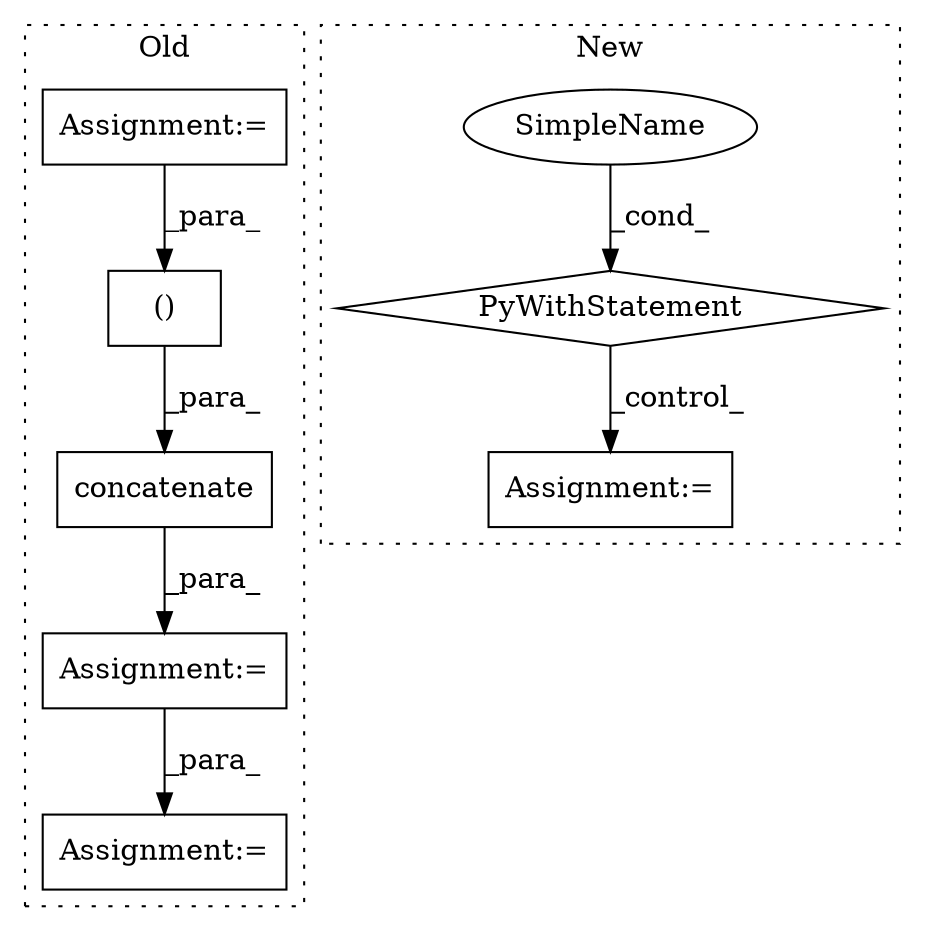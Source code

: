 digraph G {
subgraph cluster0 {
1 [label="concatenate" a="32" s="1974,2023" l="17,2" shape="box"];
5 [label="Assignment:=" a="7" s="1498" l="2" shape="box"];
6 [label="()" a="106" s="1991" l="32" shape="box"];
7 [label="Assignment:=" a="7" s="2033" l="1" shape="box"];
8 [label="Assignment:=" a="7" s="1950" l="1" shape="box"];
label = "Old";
style="dotted";
}
subgraph cluster1 {
2 [label="PyWithStatement" a="104" s="652,719" l="10,2" shape="diamond"];
3 [label="SimpleName" a="42" s="" l="" shape="ellipse"];
4 [label="Assignment:=" a="7" s="786" l="1" shape="box"];
label = "New";
style="dotted";
}
1 -> 8 [label="_para_"];
2 -> 4 [label="_control_"];
3 -> 2 [label="_cond_"];
5 -> 6 [label="_para_"];
6 -> 1 [label="_para_"];
8 -> 7 [label="_para_"];
}